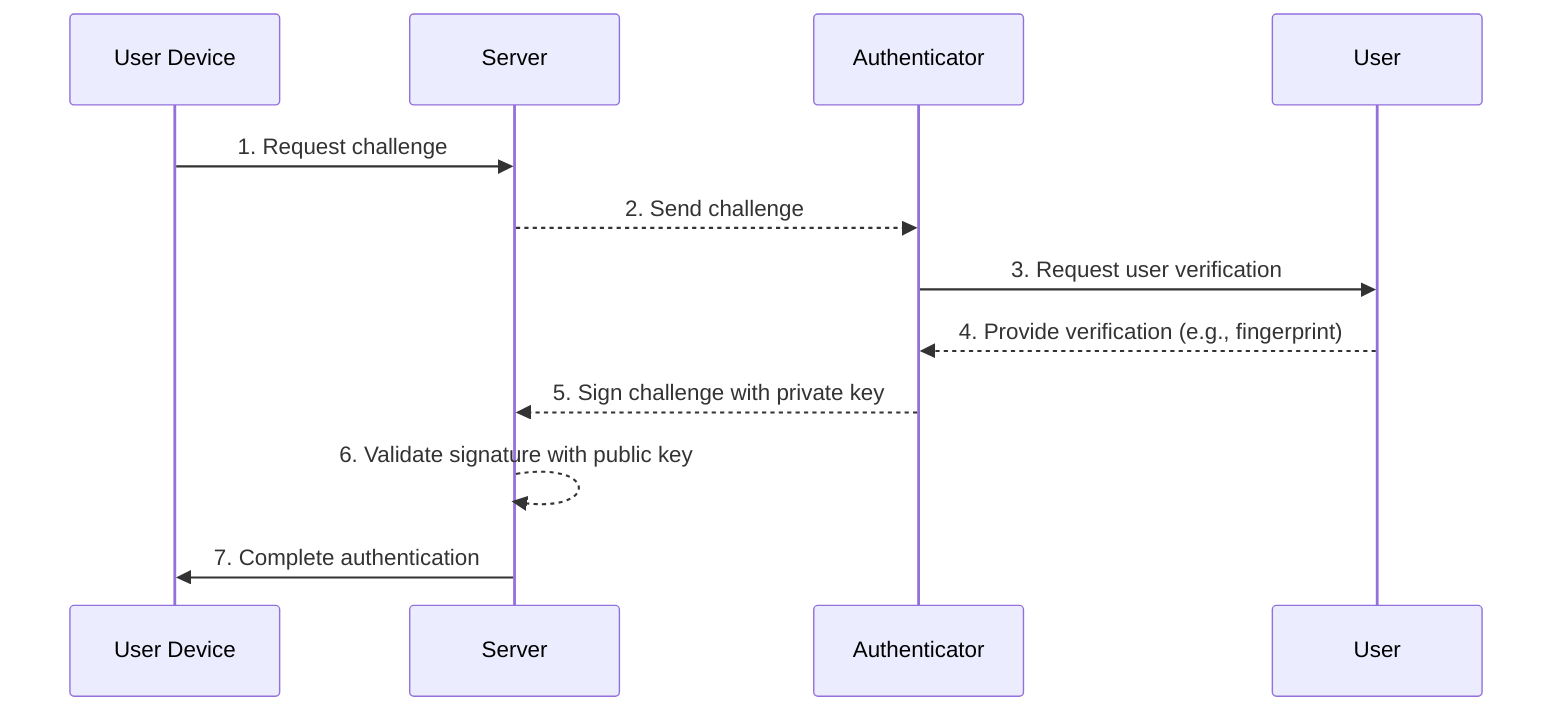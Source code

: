 sequenceDiagram
    participant Device as User Device
    participant Server
    participant Authenticator
    participant User

    Device->>Server: 1. Request challenge
    Server-->>Authenticator: 2. Send challenge
    Authenticator->>User: 3. Request user verification
    User-->>Authenticator: 4. Provide verification (e.g., fingerprint)
    Authenticator-->>Server: 5. Sign challenge with private key
    Server-->>Server: 6. Validate signature with public key
    Server->>Device: 7. Complete authentication